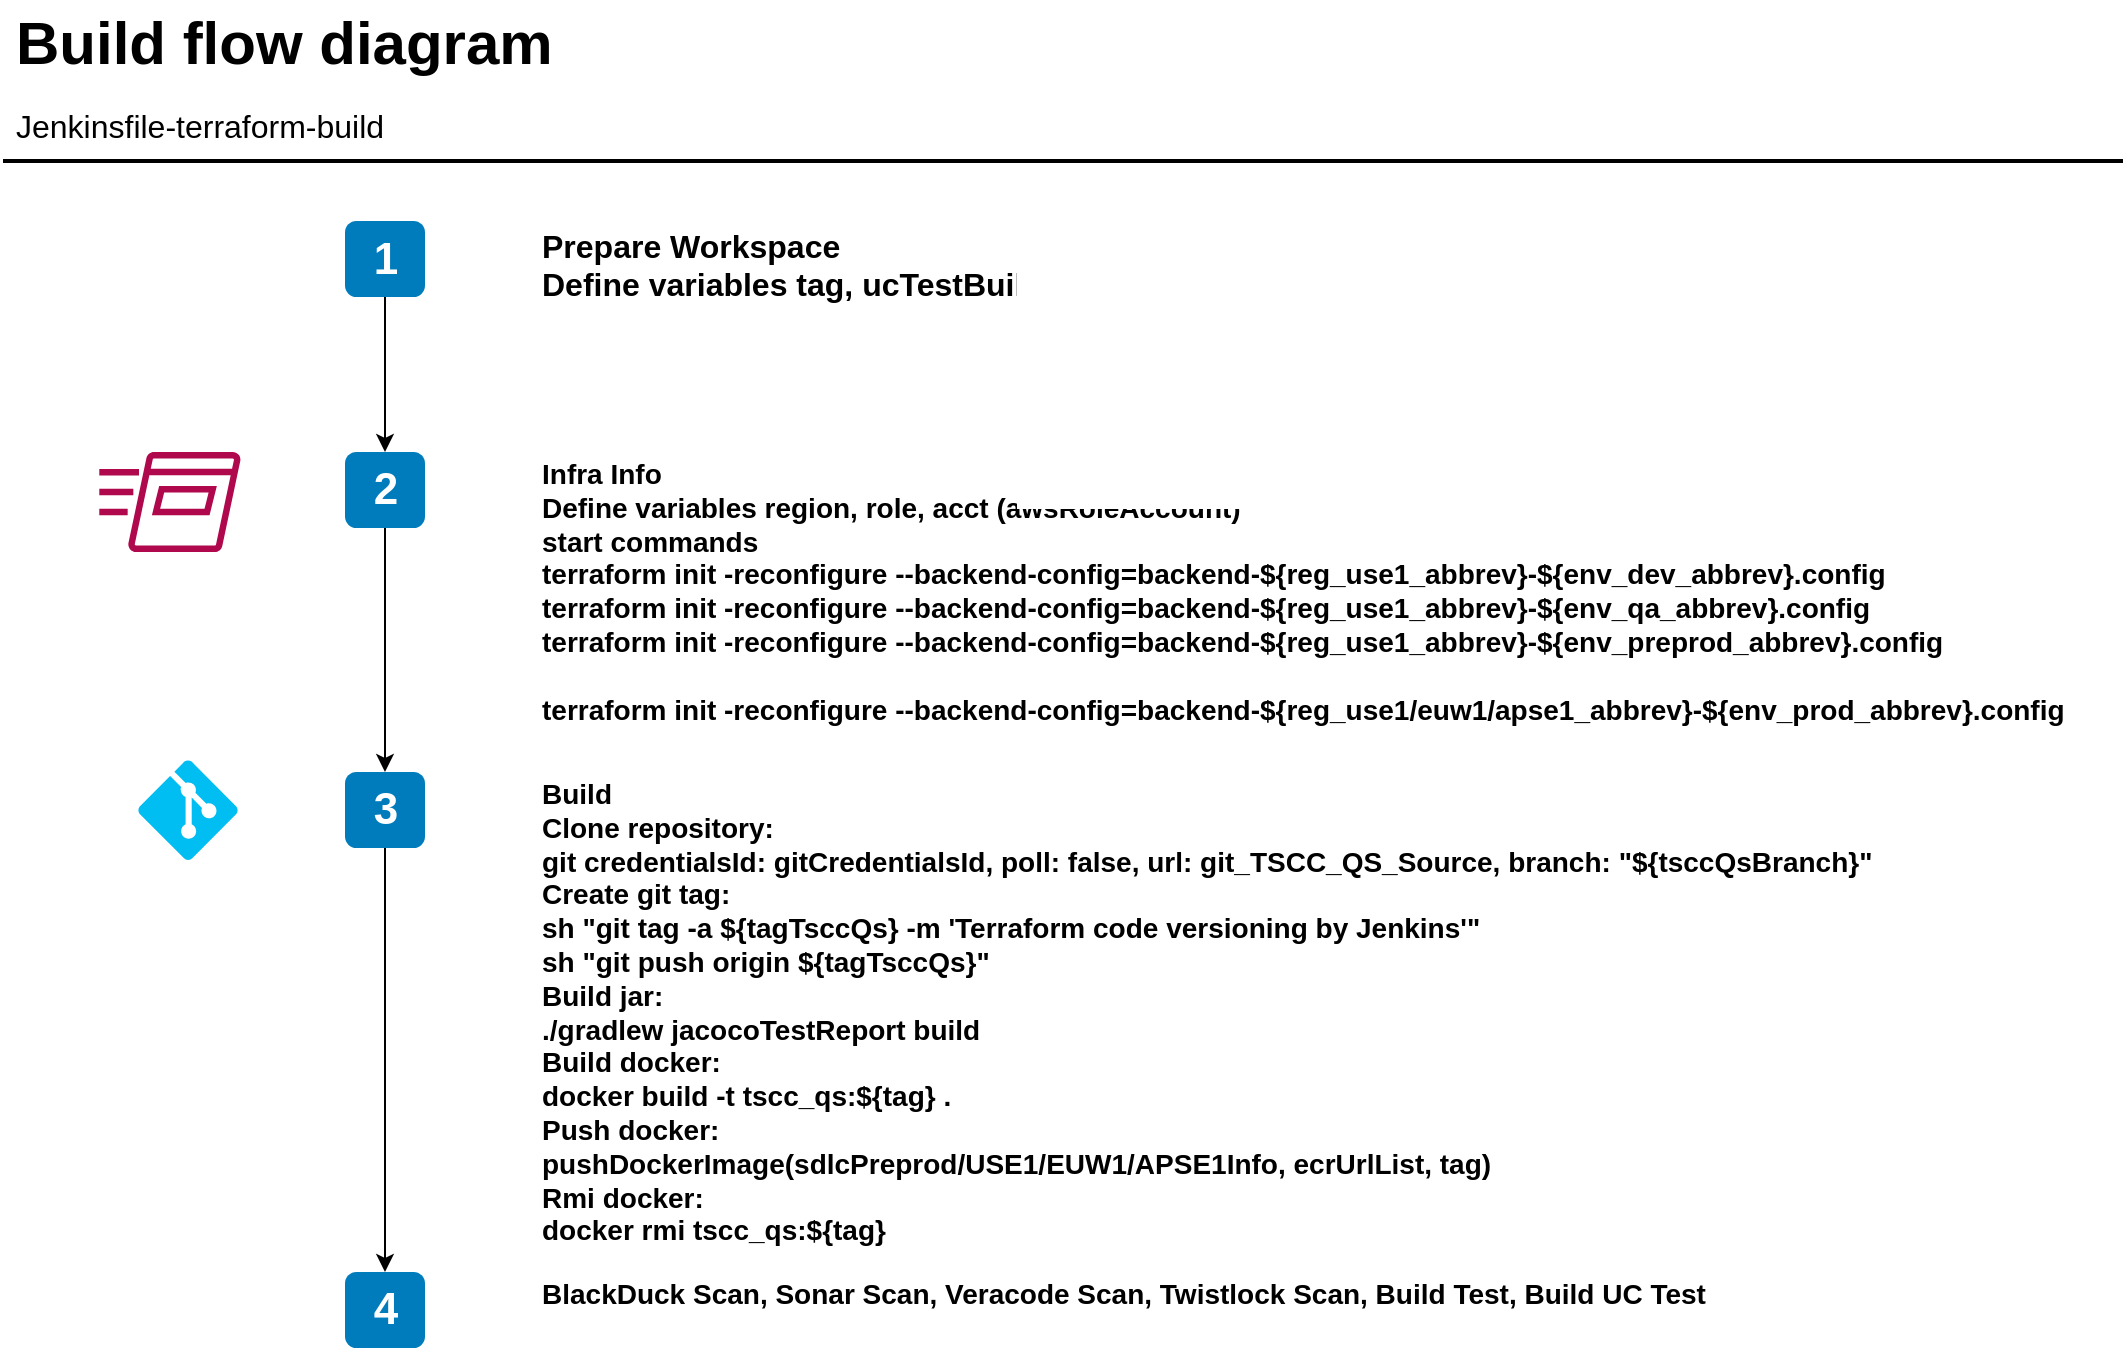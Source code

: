 <mxfile version="20.2.4" type="github" pages="2">
  <diagram id="Ht1M8jgEwFfnCIfOTk4-" name="Page-1">
    <mxGraphModel dx="1024" dy="501" grid="1" gridSize="10" guides="1" tooltips="1" connect="1" arrows="1" fold="1" page="1" pageScale="1" pageWidth="1169" pageHeight="827" math="0" shadow="0">
      <root>
        <mxCell id="0" />
        <mxCell id="1" parent="0" />
        <mxCell id="0JbA15NXs6ea4f9-UekJ-4" style="edgeStyle=orthogonalEdgeStyle;rounded=0;orthogonalLoop=1;jettySize=auto;html=1;entryX=0.5;entryY=0;entryDx=0;entryDy=0;" edge="1" parent="1" source="-QjtrjUzRDEMRZ5MF8oH-9" target="-QjtrjUzRDEMRZ5MF8oH-27">
          <mxGeometry relative="1" as="geometry" />
        </mxCell>
        <mxCell id="-QjtrjUzRDEMRZ5MF8oH-9" value="1" style="rounded=1;whiteSpace=wrap;html=1;fillColor=#007CBD;strokeColor=none;fontColor=#FFFFFF;fontStyle=1;fontSize=22;" parent="1" vertex="1">
          <mxGeometry x="223.5" y="174.5" width="40" height="38" as="geometry" />
        </mxCell>
        <mxCell id="0JbA15NXs6ea4f9-UekJ-6" style="edgeStyle=orthogonalEdgeStyle;rounded=0;orthogonalLoop=1;jettySize=auto;html=1;entryX=0.5;entryY=0;entryDx=0;entryDy=0;" edge="1" parent="1" source="-QjtrjUzRDEMRZ5MF8oH-27" target="-QjtrjUzRDEMRZ5MF8oH-28">
          <mxGeometry relative="1" as="geometry" />
        </mxCell>
        <mxCell id="-QjtrjUzRDEMRZ5MF8oH-27" value="2" style="rounded=1;whiteSpace=wrap;html=1;fillColor=#007CBD;strokeColor=none;fontColor=#FFFFFF;fontStyle=1;fontSize=22;" parent="1" vertex="1">
          <mxGeometry x="223.5" y="290" width="40" height="38" as="geometry" />
        </mxCell>
        <mxCell id="0JbA15NXs6ea4f9-UekJ-12" style="edgeStyle=orthogonalEdgeStyle;rounded=0;orthogonalLoop=1;jettySize=auto;html=1;entryX=0.5;entryY=0;entryDx=0;entryDy=0;" edge="1" parent="1" source="-QjtrjUzRDEMRZ5MF8oH-28" target="0JbA15NXs6ea4f9-UekJ-8">
          <mxGeometry relative="1" as="geometry" />
        </mxCell>
        <mxCell id="-QjtrjUzRDEMRZ5MF8oH-28" value="3" style="rounded=1;whiteSpace=wrap;html=1;fillColor=#007CBD;strokeColor=none;fontColor=#FFFFFF;fontStyle=1;fontSize=22;" parent="1" vertex="1">
          <mxGeometry x="223.5" y="450" width="40" height="38" as="geometry" />
        </mxCell>
        <mxCell id="-QjtrjUzRDEMRZ5MF8oH-47" value="Build flow diagram&lt;br&gt;" style="text;html=1;resizable=0;points=[];autosize=1;align=left;verticalAlign=top;spacingTop=-4;fontSize=30;fontStyle=1" parent="1" vertex="1">
          <mxGeometry x="56.5" y="64.5" width="290" height="40" as="geometry" />
        </mxCell>
        <mxCell id="-QjtrjUzRDEMRZ5MF8oH-48" value="Jenkinsfile-terraform-build" style="text;html=1;resizable=0;points=[];autosize=1;align=left;verticalAlign=top;spacingTop=-4;fontSize=16;" parent="1" vertex="1">
          <mxGeometry x="56.5" y="114.5" width="210" height="30" as="geometry" />
        </mxCell>
        <mxCell id="-QjtrjUzRDEMRZ5MF8oH-49" value="Prepare Workspace&lt;br&gt;Define variables&amp;nbsp;tag,&amp;nbsp;ucTestBuildTag and&amp;nbsp;tagTsccQs" style="text;html=1;resizable=0;points=[];autosize=1;align=left;verticalAlign=top;spacingTop=-4;fontSize=16;fontStyle=1" parent="1" vertex="1">
          <mxGeometry x="320" y="174.5" width="420" height="50" as="geometry" />
        </mxCell>
        <mxCell id="SCVMTBWpLvtzJIhz15lM-1" value="" style="line;strokeWidth=2;html=1;fontSize=14;" parent="1" vertex="1">
          <mxGeometry x="52.5" y="139.5" width="1060" height="10" as="geometry" />
        </mxCell>
        <mxCell id="SCVMTBWpLvtzJIhz15lM-2" value="Infra Info&lt;br&gt;Define variables&amp;nbsp;region,&amp;nbsp;role,&amp;nbsp;acct (awsRoleAccount)&lt;br&gt;start commands&lt;br&gt;terraform init -reconfigure --backend-config=backend-${reg_use1_abbrev}-${env_dev_abbrev}.config&lt;br&gt;terraform init -reconfigure --backend-config=backend-${reg_use1_abbrev}-${env_qa_abbrev}.config&lt;br&gt;terraform init -reconfigure --backend-config=backend-${reg_use1_abbrev}-${env_preprod_abbrev}.config&lt;br&gt;&lt;br&gt;terraform init -reconfigure --backend-config=backend-${reg_use1/euw1/apse1_abbrev}-${env_prod_abbrev}.config" style="text;html=1;resizable=0;points=[];autosize=1;align=left;verticalAlign=top;spacingTop=-4;fontSize=14;fontStyle=1" parent="1" vertex="1">
          <mxGeometry x="320" y="290" width="780" height="140" as="geometry" />
        </mxCell>
        <mxCell id="0JbA15NXs6ea4f9-UekJ-2" value="&lt;span&gt;Build&lt;br&gt;Clone repository:&lt;br&gt;git credentialsId: gitCredentialsId, poll: false, url: git_TSCC_QS_Source, branch: &quot;${tsccQsBranch}&quot;&lt;br&gt;Create git tag:&lt;br&gt;&lt;div&gt;sh &quot;git tag -a ${tagTsccQs} -m &#39;Terraform code versioning by Jenkins&#39;&quot;&lt;/div&gt;&lt;div&gt;sh &quot;git push origin ${tagTsccQs}&quot;&lt;/div&gt;&lt;div&gt;Build jar:&lt;br&gt;./gradlew jacocoTestReport build&lt;br&gt;&lt;/div&gt;&lt;div&gt;Build docker:&lt;br&gt;docker build -t tscc_qs:${tag} .&lt;br&gt;&lt;/div&gt;&lt;div&gt;Push docker:&lt;br&gt;pushDockerImage(sdlcPreprod/USE1/EUW1/APSE1Info, ecrUrlList, tag)&lt;br&gt;&lt;/div&gt;&lt;div&gt;Rmi docker:&lt;/div&gt;&lt;div&gt;docker rmi tscc_qs:${tag}&lt;br&gt;&lt;/div&gt;&lt;/span&gt;" style="text;html=1;resizable=0;points=[];autosize=1;align=left;verticalAlign=top;spacingTop=-4;fontSize=14;fontStyle=1" vertex="1" parent="1">
          <mxGeometry x="320" y="450" width="690" height="240" as="geometry" />
        </mxCell>
        <mxCell id="0JbA15NXs6ea4f9-UekJ-3" value="" style="verticalLabelPosition=bottom;html=1;verticalAlign=top;align=center;strokeColor=none;fillColor=#00BEF2;shape=mxgraph.azure.git_repository;" vertex="1" parent="1">
          <mxGeometry x="120" y="444" width="50" height="50" as="geometry" />
        </mxCell>
        <mxCell id="0JbA15NXs6ea4f9-UekJ-5" value="" style="shape=image;html=1;verticalAlign=top;verticalLabelPosition=bottom;labelBackgroundColor=#ffffff;imageAspect=0;aspect=fixed;image=https://cdn2.iconfinder.com/data/icons/vivid/48/building-128.png" vertex="1" parent="1">
          <mxGeometry x="96" y="150" width="80" height="80" as="geometry" />
        </mxCell>
        <mxCell id="0JbA15NXs6ea4f9-UekJ-7" value="" style="sketch=0;outlineConnect=0;fontColor=#232F3E;gradientColor=none;fillColor=#B0084D;strokeColor=none;dashed=0;verticalLabelPosition=bottom;verticalAlign=top;align=center;html=1;fontSize=12;fontStyle=0;aspect=fixed;pointerEvents=1;shape=mxgraph.aws4.run_command;" vertex="1" parent="1">
          <mxGeometry x="100.55" y="290" width="70.91" height="50" as="geometry" />
        </mxCell>
        <mxCell id="0JbA15NXs6ea4f9-UekJ-8" value="4" style="rounded=1;whiteSpace=wrap;html=1;fillColor=#007CBD;strokeColor=none;fontColor=#FFFFFF;fontStyle=1;fontSize=22;" vertex="1" parent="1">
          <mxGeometry x="223.5" y="700" width="40" height="38" as="geometry" />
        </mxCell>
        <mxCell id="0JbA15NXs6ea4f9-UekJ-9" value="BlackDuck Scan,&amp;nbsp;Sonar Scan,&amp;nbsp;Veracode Scan,&amp;nbsp;Twistlock Scan,&amp;nbsp;Build Test,&amp;nbsp;Build UC Test" style="text;html=1;resizable=0;points=[];autosize=1;align=left;verticalAlign=top;spacingTop=-4;fontSize=14;fontStyle=1" vertex="1" parent="1">
          <mxGeometry x="320" y="700" width="610" height="20" as="geometry" />
        </mxCell>
        <mxCell id="0JbA15NXs6ea4f9-UekJ-13" value="" style="shape=image;html=1;verticalAlign=top;verticalLabelPosition=bottom;labelBackgroundColor=#ffffff;imageAspect=0;aspect=fixed;image=https://cdn0.iconfinder.com/data/icons/evericons-24px-vol-1/24/file-scan-128.png" vertex="1" parent="1">
          <mxGeometry x="120" y="684" width="56" height="56" as="geometry" />
        </mxCell>
      </root>
    </mxGraphModel>
  </diagram>
  <diagram id="OYOylg9ZG_xauQ9Uy1zN" name="Страница 2">
    <mxGraphModel dx="853" dy="418" grid="1" gridSize="10" guides="1" tooltips="1" connect="1" arrows="1" fold="1" page="1" pageScale="1" pageWidth="827" pageHeight="1169" math="0" shadow="0">
      <root>
        <mxCell id="0" />
        <mxCell id="1" parent="0" />
        <mxCell id="zoKBIDc_sPRWJnTYpAjk-1" style="edgeStyle=orthogonalEdgeStyle;rounded=0;orthogonalLoop=1;jettySize=auto;html=1;entryX=0.5;entryY=0;entryDx=0;entryDy=0;" edge="1" parent="1" source="C5NmSOP27_G9f1MRtbta-1" target="xkrKZ85tFxa3znKMkldH-2">
          <mxGeometry relative="1" as="geometry" />
        </mxCell>
        <mxCell id="C5NmSOP27_G9f1MRtbta-1" value="1" style="rounded=1;whiteSpace=wrap;html=1;fillColor=#007CBD;strokeColor=none;fontColor=#FFFFFF;fontStyle=1;fontSize=22;" vertex="1" parent="1">
          <mxGeometry x="223.5" y="174.5" width="40" height="38" as="geometry" />
        </mxCell>
        <mxCell id="C5NmSOP27_G9f1MRtbta-2" value="Jenkinsfile-terraform-deploy-dev" style="text;html=1;resizable=0;points=[];autosize=1;align=left;verticalAlign=top;spacingTop=-4;fontSize=16;" vertex="1" parent="1">
          <mxGeometry x="56.5" y="114.5" width="250" height="30" as="geometry" />
        </mxCell>
        <mxCell id="C5NmSOP27_G9f1MRtbta-3" value="Prepare Workspace&lt;br&gt;&lt;br&gt;prepareSSHCredential(gitCredentialsId)" style="text;html=1;resizable=0;points=[];autosize=1;align=left;verticalAlign=top;spacingTop=-4;fontSize=16;fontStyle=1" vertex="1" parent="1">
          <mxGeometry x="320" y="174.5" width="320" height="70" as="geometry" />
        </mxCell>
        <mxCell id="C5NmSOP27_G9f1MRtbta-4" value="" style="shape=image;html=1;verticalAlign=top;verticalLabelPosition=bottom;labelBackgroundColor=#ffffff;imageAspect=0;aspect=fixed;image=https://cdn2.iconfinder.com/data/icons/vivid/48/building-128.png" vertex="1" parent="1">
          <mxGeometry x="96" y="150" width="80" height="80" as="geometry" />
        </mxCell>
        <mxCell id="qlc1iSkBuiwm_DeTbS9g-1" value="Deploy flow diagram" style="text;html=1;resizable=0;points=[];autosize=1;align=left;verticalAlign=top;spacingTop=-4;fontSize=30;fontStyle=1" vertex="1" parent="1">
          <mxGeometry x="56.5" y="64.5" width="320" height="40" as="geometry" />
        </mxCell>
        <mxCell id="xkrKZ85tFxa3znKMkldH-1" value="" style="line;strokeWidth=2;html=1;fontSize=14;" vertex="1" parent="1">
          <mxGeometry x="52.5" y="139.5" width="1060" height="10" as="geometry" />
        </mxCell>
        <mxCell id="zoKBIDc_sPRWJnTYpAjk-2" style="edgeStyle=orthogonalEdgeStyle;rounded=0;orthogonalLoop=1;jettySize=auto;html=1;entryX=0.5;entryY=0;entryDx=0;entryDy=0;" edge="1" parent="1" source="xkrKZ85tFxa3znKMkldH-2" target="bpku13KhWC7lmRXXcJRe-2">
          <mxGeometry relative="1" as="geometry">
            <mxPoint x="243.5" y="470" as="targetPoint" />
          </mxGeometry>
        </mxCell>
        <mxCell id="xkrKZ85tFxa3znKMkldH-2" value="2" style="rounded=1;whiteSpace=wrap;html=1;fillColor=#007CBD;strokeColor=none;fontColor=#FFFFFF;fontStyle=1;fontSize=22;" vertex="1" parent="1">
          <mxGeometry x="223.5" y="264.5" width="40" height="38" as="geometry" />
        </mxCell>
        <mxCell id="xkrKZ85tFxa3znKMkldH-3" value="Pre-deployment validation&lt;br&gt;&lt;br&gt;&lt;div&gt;if (isDockerImageExist(sdlcPreprodInfo, reg_use1_abbrev, env_dev_abbrev, tag)) {&lt;/div&gt;&lt;div&gt;&amp;nbsp; &amp;nbsp; println &quot;Docker image ${tag} found&quot;&lt;/div&gt;&lt;div&gt;} else {&lt;/div&gt;&lt;div&gt;&amp;nbsp; &amp;nbsp; error &quot;Docker image ${tag} not found&quot;&lt;/div&gt;&lt;div&gt;}&lt;/div&gt;&lt;div&gt;&lt;br&gt;&lt;/div&gt;&lt;div&gt;&lt;div&gt;checkout scm: [$class: &#39;GitSCM&#39;,&lt;/div&gt;&lt;div&gt;&amp;nbsp; &amp;nbsp; userRemoteConfigs: [[url: git_TSCC_QS_Source, credentialsId: gitCredentialsId]],&lt;/div&gt;&lt;div&gt;&amp;nbsp; &amp;nbsp; branches: [[name: &quot;refs/tags/${tagTsccQs}&quot;]]],&lt;/div&gt;&lt;div&gt;&amp;nbsp; &amp;nbsp; poll: false&lt;/div&gt;&lt;/div&gt;" style="text;html=1;resizable=0;points=[];autosize=1;align=left;verticalAlign=top;spacingTop=-4;fontSize=16;fontStyle=1" vertex="1" parent="1">
          <mxGeometry x="320" y="264.5" width="660" height="240" as="geometry" />
        </mxCell>
        <mxCell id="bpku13KhWC7lmRXXcJRe-1" value="" style="verticalLabelPosition=bottom;html=1;verticalAlign=top;align=center;strokeColor=none;fillColor=#00BEF2;shape=mxgraph.azure.git_repository;" vertex="1" parent="1">
          <mxGeometry x="111" y="264.5" width="50" height="50" as="geometry" />
        </mxCell>
        <mxCell id="zoKBIDc_sPRWJnTYpAjk-3" style="edgeStyle=orthogonalEdgeStyle;rounded=0;orthogonalLoop=1;jettySize=auto;html=1;" edge="1" parent="1" source="bpku13KhWC7lmRXXcJRe-2" target="mmYYr_0qGIwzHhv_Fp7M-2">
          <mxGeometry relative="1" as="geometry" />
        </mxCell>
        <mxCell id="bpku13KhWC7lmRXXcJRe-2" value="3" style="rounded=1;whiteSpace=wrap;html=1;fillColor=#007CBD;strokeColor=none;fontColor=#FFFFFF;fontStyle=1;fontSize=22;" vertex="1" parent="1">
          <mxGeometry x="223.5" y="530" width="40" height="38" as="geometry" />
        </mxCell>
        <mxCell id="bpku13KhWC7lmRXXcJRe-3" value="Run Pre-deploy Script&lt;br&gt;&lt;br&gt;python3 -u pre-deploy/replaceSecretKey.py ${reg_use1_abbrev} ${env_abbrev}&lt;br&gt;&lt;br&gt;" style="text;html=1;resizable=0;points=[];autosize=1;align=left;verticalAlign=top;spacingTop=-4;fontSize=16;fontStyle=1" vertex="1" parent="1">
          <mxGeometry x="320" y="530" width="620" height="80" as="geometry" />
        </mxCell>
        <mxCell id="mmYYr_0qGIwzHhv_Fp7M-1" value="" style="sketch=0;outlineConnect=0;fontColor=#232F3E;gradientColor=none;fillColor=#B0084D;strokeColor=none;dashed=0;verticalLabelPosition=bottom;verticalAlign=top;align=center;html=1;fontSize=12;fontStyle=0;aspect=fixed;pointerEvents=1;shape=mxgraph.aws4.run_command;" vertex="1" parent="1">
          <mxGeometry x="100.54" y="530" width="70.91" height="50" as="geometry" />
        </mxCell>
        <mxCell id="zoKBIDc_sPRWJnTYpAjk-4" style="edgeStyle=orthogonalEdgeStyle;rounded=0;orthogonalLoop=1;jettySize=auto;html=1;entryX=0.5;entryY=0;entryDx=0;entryDy=0;" edge="1" parent="1" source="mmYYr_0qGIwzHhv_Fp7M-2" target="mmYYr_0qGIwzHhv_Fp7M-6">
          <mxGeometry relative="1" as="geometry" />
        </mxCell>
        <mxCell id="mmYYr_0qGIwzHhv_Fp7M-2" value="4" style="rounded=1;whiteSpace=wrap;html=1;fillColor=#007CBD;strokeColor=none;fontColor=#FFFFFF;fontStyle=1;fontSize=22;" vertex="1" parent="1">
          <mxGeometry x="223.5" y="610" width="40" height="38" as="geometry" />
        </mxCell>
        <mxCell id="mmYYr_0qGIwzHhv_Fp7M-3" value="Deploy DEV (STAGING)&lt;br&gt;&lt;br&gt;deployStaging(sdlcPreprodInfo, reg_use1_abbrev, env_abbrev, tag)" style="text;html=1;resizable=0;points=[];autosize=1;align=left;verticalAlign=top;spacingTop=-4;fontSize=16;fontStyle=1" vertex="1" parent="1">
          <mxGeometry x="320" y="610" width="540" height="70" as="geometry" />
        </mxCell>
        <mxCell id="mmYYr_0qGIwzHhv_Fp7M-5" value="" style="aspect=fixed;perimeter=ellipsePerimeter;html=1;align=center;shadow=0;dashed=0;fontColor=#4277BB;labelBackgroundColor=#ffffff;fontSize=12;spacingTop=3;image;image=img/lib/ibm/devops/continuous_deploy.svg;" vertex="1" parent="1">
          <mxGeometry x="111" y="610.5" width="60" height="60" as="geometry" />
        </mxCell>
        <mxCell id="zoKBIDc_sPRWJnTYpAjk-5" style="edgeStyle=orthogonalEdgeStyle;rounded=0;orthogonalLoop=1;jettySize=auto;html=1;" edge="1" parent="1" source="mmYYr_0qGIwzHhv_Fp7M-6" target="mmYYr_0qGIwzHhv_Fp7M-10">
          <mxGeometry relative="1" as="geometry" />
        </mxCell>
        <mxCell id="mmYYr_0qGIwzHhv_Fp7M-6" value="5" style="rounded=1;whiteSpace=wrap;html=1;fillColor=#007CBD;strokeColor=none;fontColor=#FFFFFF;fontStyle=1;fontSize=22;" vertex="1" parent="1">
          <mxGeometry x="223.5" y="685.5" width="40" height="38" as="geometry" />
        </mxCell>
        <mxCell id="mmYYr_0qGIwzHhv_Fp7M-7" value="App Validation DEV (STAGING)&lt;br&gt;&lt;br&gt;def runWrapper = runAutomatedTestJob(reg_use1_abbrev, env_abbrev, tag, &quot;AppValidation_QS&quot;, &quot;staging&quot;)" style="text;html=1;resizable=0;points=[];autosize=1;align=left;verticalAlign=top;spacingTop=-4;fontSize=16;fontStyle=1" vertex="1" parent="1">
          <mxGeometry x="320" y="685.5" width="840" height="70" as="geometry" />
        </mxCell>
        <mxCell id="mmYYr_0qGIwzHhv_Fp7M-9" value="" style="shape=image;html=1;verticalAlign=top;verticalLabelPosition=bottom;labelBackgroundColor=#ffffff;imageAspect=0;aspect=fixed;image=https://cdn1.iconfinder.com/data/icons/Koloria-Icon-Set/30/Valid.png" vertex="1" parent="1">
          <mxGeometry x="113" y="685.5" width="56" height="56" as="geometry" />
        </mxCell>
        <mxCell id="zoKBIDc_sPRWJnTYpAjk-6" style="edgeStyle=orthogonalEdgeStyle;rounded=0;orthogonalLoop=1;jettySize=auto;html=1;entryX=0.5;entryY=0;entryDx=0;entryDy=0;" edge="1" parent="1" source="mmYYr_0qGIwzHhv_Fp7M-10" target="mmYYr_0qGIwzHhv_Fp7M-14">
          <mxGeometry relative="1" as="geometry" />
        </mxCell>
        <mxCell id="mmYYr_0qGIwzHhv_Fp7M-10" value="6" style="rounded=1;whiteSpace=wrap;html=1;fillColor=#007CBD;strokeColor=none;fontColor=#FFFFFF;fontStyle=1;fontSize=22;" vertex="1" parent="1">
          <mxGeometry x="223.5" y="755.5" width="40" height="38" as="geometry" />
        </mxCell>
        <mxCell id="mmYYr_0qGIwzHhv_Fp7M-11" value="Cutover Approve&lt;br&gt;&lt;br&gt;timeout(time: 15, unit: &quot;DAYS&quot;)" style="text;html=1;resizable=0;points=[];autosize=1;align=left;verticalAlign=top;spacingTop=-4;fontSize=16;fontStyle=1" vertex="1" parent="1">
          <mxGeometry x="320" y="755.5" width="260" height="70" as="geometry" />
        </mxCell>
        <mxCell id="mmYYr_0qGIwzHhv_Fp7M-13" value="" style="shape=image;html=1;verticalAlign=top;verticalLabelPosition=bottom;labelBackgroundColor=#ffffff;imageAspect=0;aspect=fixed;image=https://cdn4.iconfinder.com/data/icons/ui-office/512/User_Interface-50-128.png" vertex="1" parent="1">
          <mxGeometry x="106" y="755.5" width="60" height="60" as="geometry" />
        </mxCell>
        <mxCell id="zoKBIDc_sPRWJnTYpAjk-7" style="edgeStyle=orthogonalEdgeStyle;rounded=0;orthogonalLoop=1;jettySize=auto;html=1;entryX=0.5;entryY=0;entryDx=0;entryDy=0;" edge="1" parent="1" source="mmYYr_0qGIwzHhv_Fp7M-14" target="mmYYr_0qGIwzHhv_Fp7M-18">
          <mxGeometry relative="1" as="geometry" />
        </mxCell>
        <mxCell id="mmYYr_0qGIwzHhv_Fp7M-14" value="7" style="rounded=1;whiteSpace=wrap;html=1;fillColor=#007CBD;strokeColor=none;fontColor=#FFFFFF;fontStyle=1;fontSize=22;" vertex="1" parent="1">
          <mxGeometry x="223.5" y="825.5" width="40" height="38" as="geometry" />
        </mxCell>
        <mxCell id="mmYYr_0qGIwzHhv_Fp7M-15" value="Cutover DEV (RELEASE)&lt;br&gt;&lt;br&gt;cutoverRelease(sdlcPreprodInfo, reg_use1_abbrev, env_abbrev, tag)&lt;br&gt;addTagsToCfShieldResource(sdlcPreprodInfo, reg_use1_abbrev, env_abbrev)" style="text;html=1;resizable=0;points=[];autosize=1;align=left;verticalAlign=top;spacingTop=-4;fontSize=16;fontStyle=1" vertex="1" parent="1">
          <mxGeometry x="320" y="825.5" width="610" height="80" as="geometry" />
        </mxCell>
        <mxCell id="mmYYr_0qGIwzHhv_Fp7M-17" value="" style="aspect=fixed;perimeter=ellipsePerimeter;html=1;align=center;shadow=0;dashed=0;fontColor=#4277BB;labelBackgroundColor=#ffffff;fontSize=12;spacingTop=3;image;image=img/lib/ibm/devops/release_management.svg;" vertex="1" parent="1">
          <mxGeometry x="105.99" y="825.5" width="60" height="60" as="geometry" />
        </mxCell>
        <mxCell id="mmYYr_0qGIwzHhv_Fp7M-18" value="8" style="rounded=1;whiteSpace=wrap;html=1;fillColor=#007CBD;strokeColor=none;fontColor=#FFFFFF;fontStyle=1;fontSize=22;" vertex="1" parent="1">
          <mxGeometry x="223.5" y="915.5" width="40" height="38" as="geometry" />
        </mxCell>
        <mxCell id="mmYYr_0qGIwzHhv_Fp7M-19" value="Post Check&lt;br&gt;&lt;br&gt;build job: RUN_AUTOMATED_POST_CHECK, propagate: true, wait: true, parameters:" style="text;html=1;resizable=0;points=[];autosize=1;align=left;verticalAlign=top;spacingTop=-4;fontSize=16;fontStyle=1" vertex="1" parent="1">
          <mxGeometry x="320" y="915.5" width="670" height="70" as="geometry" />
        </mxCell>
        <mxCell id="mmYYr_0qGIwzHhv_Fp7M-21" value="" style="sketch=0;html=1;aspect=fixed;strokeColor=none;shadow=0;align=center;verticalAlign=top;fillColor=#3B8DF1;shape=mxgraph.gcp2.check_available" vertex="1" parent="1">
          <mxGeometry x="101.5" y="915.5" width="68.97" height="60" as="geometry" />
        </mxCell>
      </root>
    </mxGraphModel>
  </diagram>
</mxfile>
